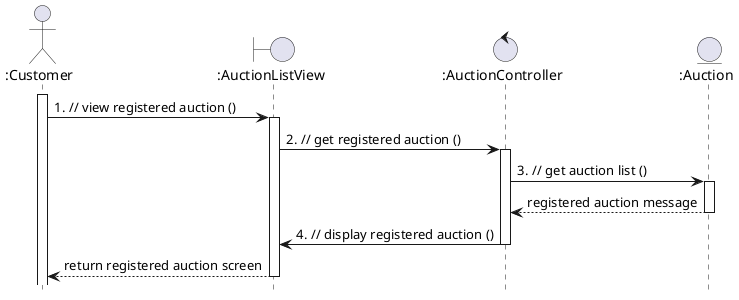 @startuml view_registered_auction
hide footbox
actor ":Customer" as customer
boundary ":AuctionListView" as view
control ":AuctionController" as controller
entity ":Auction" as auction

autonumber 1 1 "0."
customer ++
customer -> view ++: // view registered auction ()
view -> controller ++ : // get registered auction ()
controller -> auction ++ : // get auction list ()
autonumber stop
auction --> controller -- : registered auction message
autonumber resume
controller -> view -- : // display registered auction ()
autonumber stop
view --> customer -- : return registered auction screen
' ref over customer, view, controller, auction : View auction information.
@enduml